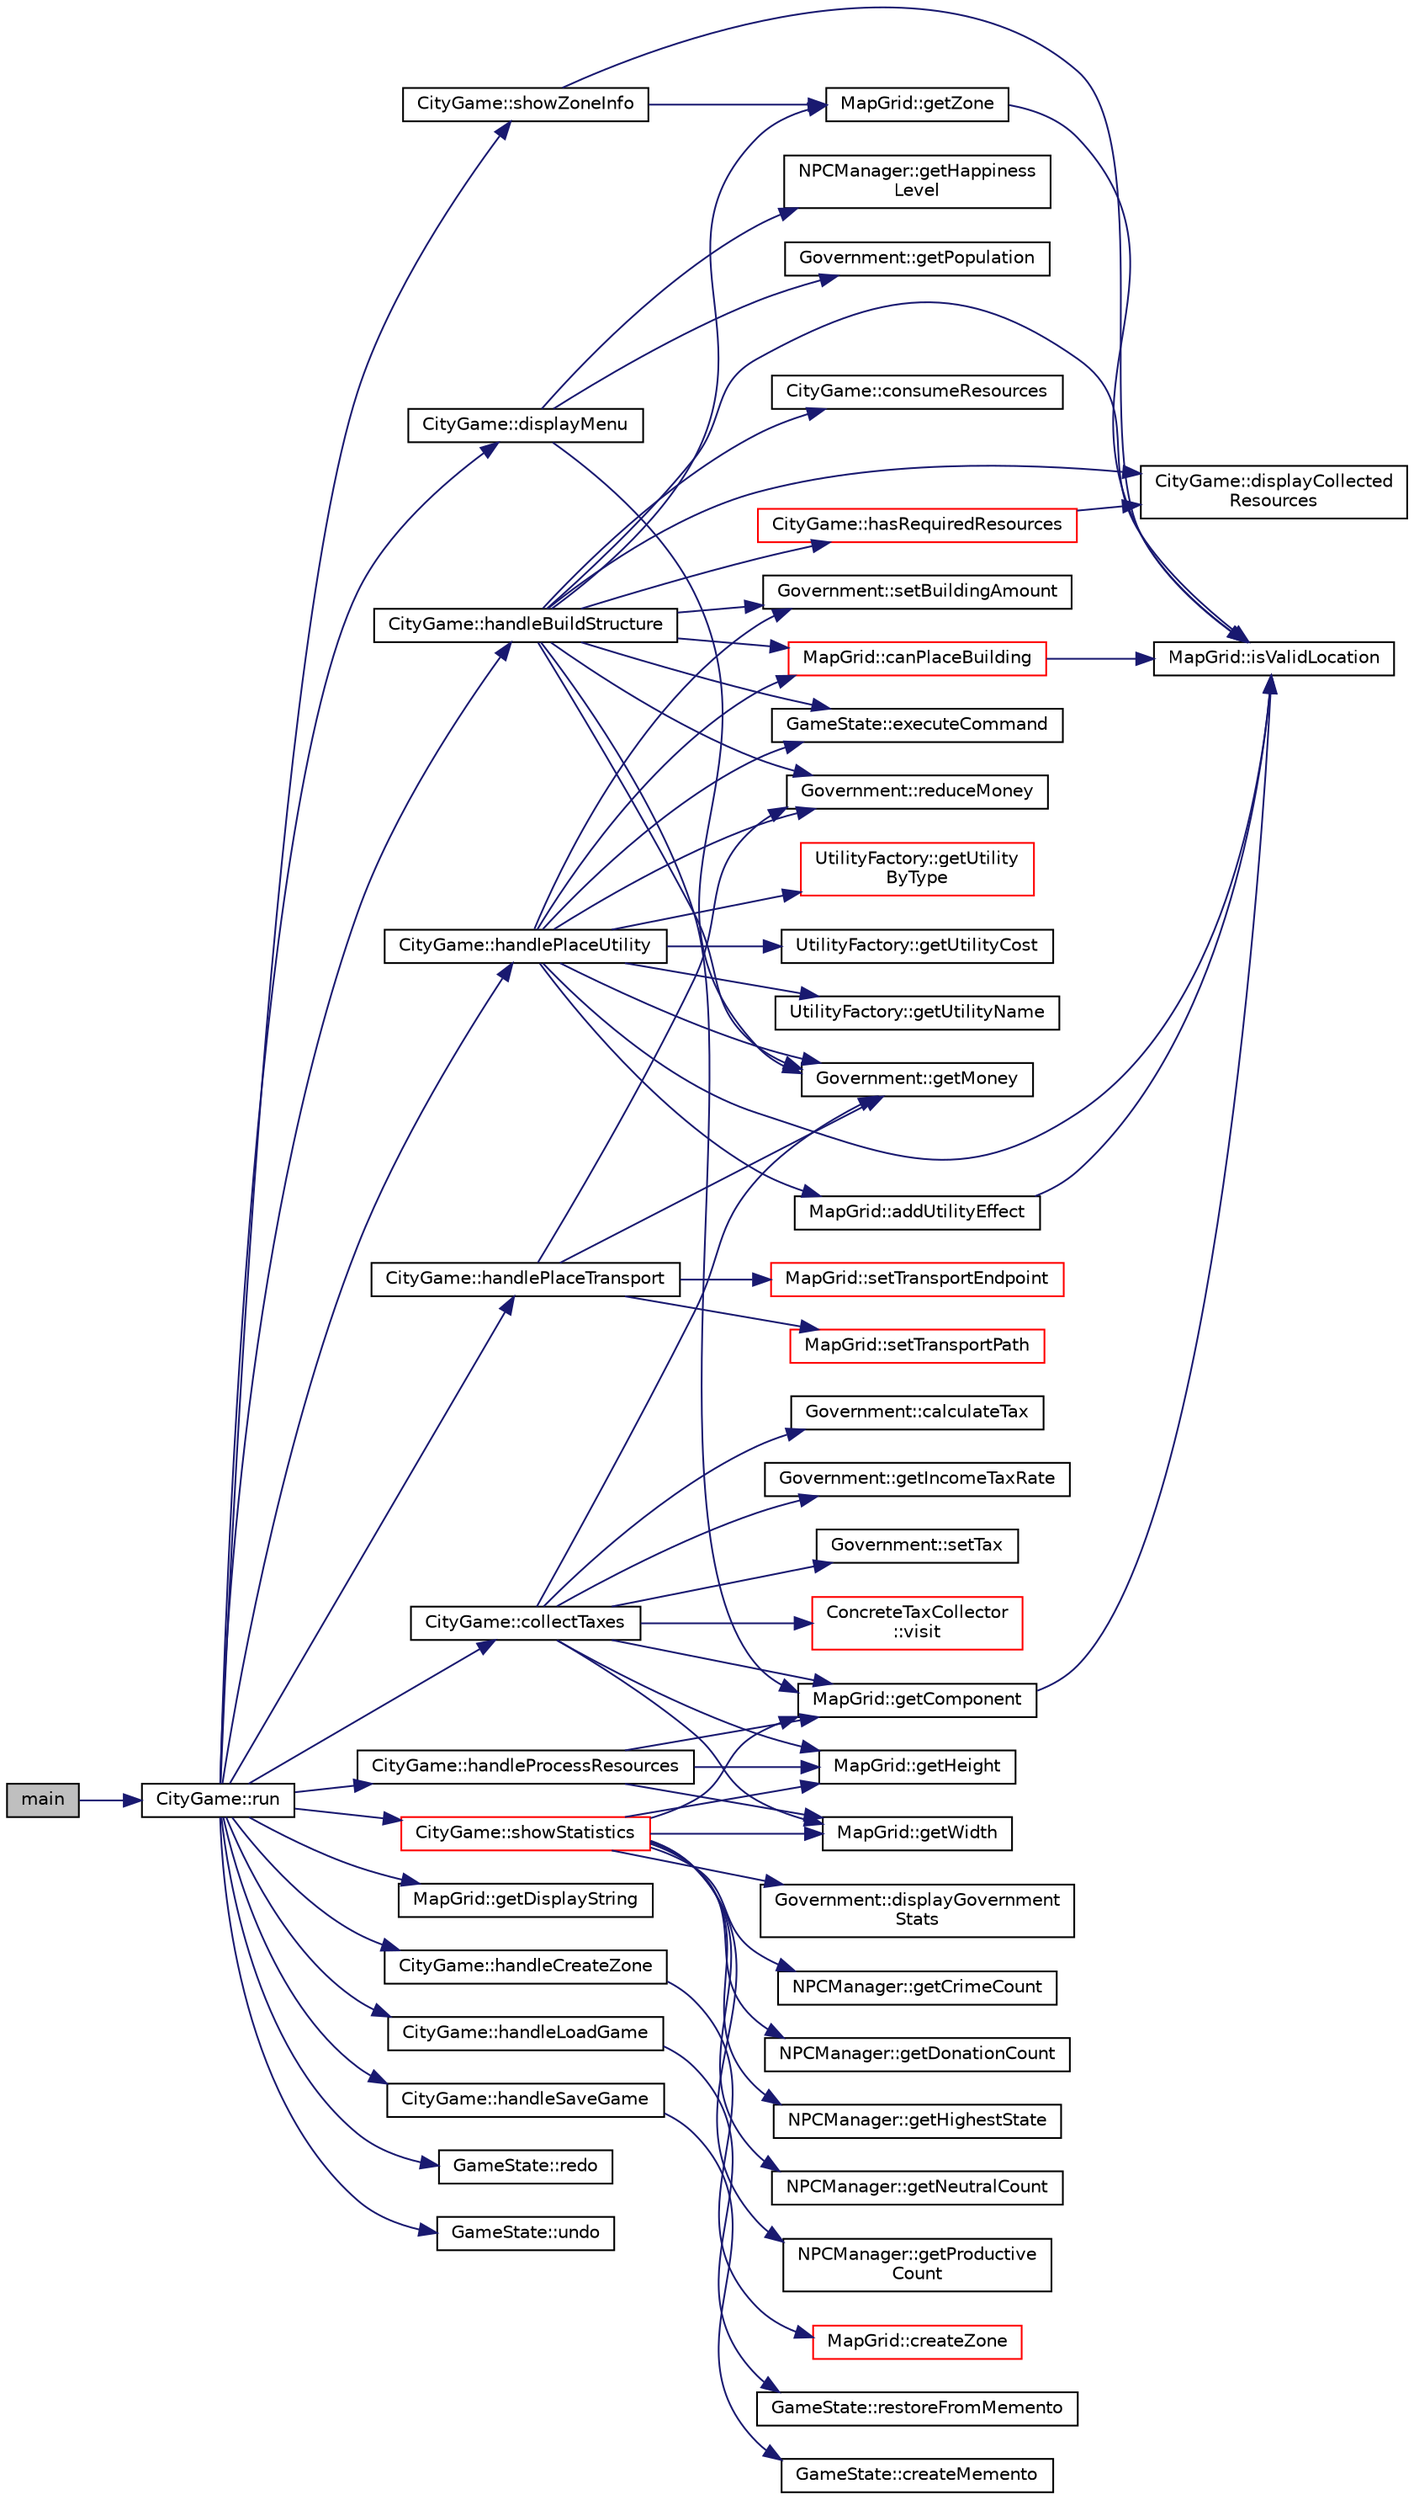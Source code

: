 digraph "main"
{
 // LATEX_PDF_SIZE
  edge [fontname="Helvetica",fontsize="10",labelfontname="Helvetica",labelfontsize="10"];
  node [fontname="Helvetica",fontsize="10",shape=record];
  rankdir="LR";
  Node1 [label="main",height=0.2,width=0.4,color="black", fillcolor="grey75", style="filled", fontcolor="black",tooltip=" "];
  Node1 -> Node2 [color="midnightblue",fontsize="10",style="solid"];
  Node2 [label="CityGame::run",height=0.2,width=0.4,color="black", fillcolor="white", style="filled",URL="$classCityGame.html#ad26bc885078e071e3ad2b40787fcca18",tooltip=" "];
  Node2 -> Node3 [color="midnightblue",fontsize="10",style="solid"];
  Node3 [label="CityGame::collectTaxes",height=0.2,width=0.4,color="black", fillcolor="white", style="filled",URL="$classCityGame.html#ab286962cca4449729475a62431fa3bc6",tooltip=" "];
  Node3 -> Node4 [color="midnightblue",fontsize="10",style="solid"];
  Node4 [label="Government::calculateTax",height=0.2,width=0.4,color="black", fillcolor="white", style="filled",URL="$classGovernment.html#af0ab45b88a2545890637ddcd10071ef4",tooltip="Calculates the tax revenue based on current settings."];
  Node3 -> Node5 [color="midnightblue",fontsize="10",style="solid"];
  Node5 [label="MapGrid::getComponent",height=0.2,width=0.4,color="black", fillcolor="white", style="filled",URL="$classMapGrid.html#a9c9677c2efbc436d1ec1e89bb9fd47b7",tooltip=" "];
  Node5 -> Node6 [color="midnightblue",fontsize="10",style="solid"];
  Node6 [label="MapGrid::isValidLocation",height=0.2,width=0.4,color="black", fillcolor="white", style="filled",URL="$classMapGrid.html#a609c06dd38f67e93a766d5bb8b9cb197",tooltip=" "];
  Node3 -> Node7 [color="midnightblue",fontsize="10",style="solid"];
  Node7 [label="MapGrid::getHeight",height=0.2,width=0.4,color="black", fillcolor="white", style="filled",URL="$classMapGrid.html#a3508bc4d4945a9be2c7ebe47ca5965f2",tooltip=" "];
  Node3 -> Node8 [color="midnightblue",fontsize="10",style="solid"];
  Node8 [label="Government::getIncomeTaxRate",height=0.2,width=0.4,color="black", fillcolor="white", style="filled",URL="$classGovernment.html#aa0500d2a69bb145fed8321a90ebdcf4a",tooltip="Gets the current income tax rate."];
  Node3 -> Node9 [color="midnightblue",fontsize="10",style="solid"];
  Node9 [label="Government::getMoney",height=0.2,width=0.4,color="black", fillcolor="white", style="filled",URL="$classGovernment.html#aa2f8430a40de5935049844c311382110",tooltip="Gets the current amount of money the government has."];
  Node3 -> Node10 [color="midnightblue",fontsize="10",style="solid"];
  Node10 [label="MapGrid::getWidth",height=0.2,width=0.4,color="black", fillcolor="white", style="filled",URL="$classMapGrid.html#a73f8e3dadd5b1c80f0d3d7b3df6d9ae9",tooltip=" "];
  Node3 -> Node11 [color="midnightblue",fontsize="10",style="solid"];
  Node11 [label="Government::setTax",height=0.2,width=0.4,color="black", fillcolor="white", style="filled",URL="$classGovernment.html#a1d925a490e5d0d8416f4366724865012",tooltip="Sets the tax rate."];
  Node3 -> Node12 [color="midnightblue",fontsize="10",style="solid"];
  Node12 [label="ConcreteTaxCollector\l::visit",height=0.2,width=0.4,color="red", fillcolor="white", style="filled",URL="$classConcreteTaxCollector.html#aff35926ad68639e9190cc2f5d4bdf54e",tooltip="Collects tax from a residential building."];
  Node2 -> Node19 [color="midnightblue",fontsize="10",style="solid"];
  Node19 [label="CityGame::displayMenu",height=0.2,width=0.4,color="black", fillcolor="white", style="filled",URL="$classCityGame.html#a2a952bf02a70fa83a8a5a4beae9c825e",tooltip=" "];
  Node19 -> Node20 [color="midnightblue",fontsize="10",style="solid"];
  Node20 [label="NPCManager::getHappiness\lLevel",height=0.2,width=0.4,color="black", fillcolor="white", style="filled",URL="$classNPCManager.html#ac21c34d2e87c6a8801bc4bfc1c6d0201",tooltip="Gets the current happiness level of NPCs."];
  Node19 -> Node9 [color="midnightblue",fontsize="10",style="solid"];
  Node19 -> Node21 [color="midnightblue",fontsize="10",style="solid"];
  Node21 [label="Government::getPopulation",height=0.2,width=0.4,color="black", fillcolor="white", style="filled",URL="$classGovernment.html#a41177521c660fed52a9b692b71c5af1f",tooltip="Gets the current population of the city."];
  Node2 -> Node22 [color="midnightblue",fontsize="10",style="solid"];
  Node22 [label="MapGrid::getDisplayString",height=0.2,width=0.4,color="black", fillcolor="white", style="filled",URL="$classMapGrid.html#adb0f0dde7b11641c523a38dce884944c",tooltip=" "];
  Node2 -> Node23 [color="midnightblue",fontsize="10",style="solid"];
  Node23 [label="CityGame::handleBuildStructure",height=0.2,width=0.4,color="black", fillcolor="white", style="filled",URL="$classCityGame.html#adef5c49d44b7b5faf191ec7c7684148d",tooltip=" "];
  Node23 -> Node24 [color="midnightblue",fontsize="10",style="solid"];
  Node24 [label="MapGrid::canPlaceBuilding",height=0.2,width=0.4,color="red", fillcolor="white", style="filled",URL="$classMapGrid.html#a1eea5ceaf006f0fa065dc80a2dc798e8",tooltip=" "];
  Node24 -> Node6 [color="midnightblue",fontsize="10",style="solid"];
  Node23 -> Node26 [color="midnightblue",fontsize="10",style="solid"];
  Node26 [label="CityGame::consumeResources",height=0.2,width=0.4,color="black", fillcolor="white", style="filled",URL="$classCityGame.html#abd072b5eec775c71177e098b93283075",tooltip=" "];
  Node23 -> Node27 [color="midnightblue",fontsize="10",style="solid"];
  Node27 [label="CityGame::displayCollected\lResources",height=0.2,width=0.4,color="black", fillcolor="white", style="filled",URL="$classCityGame.html#aaee4d6f62d60e6c34113f8ad46fd7f4e",tooltip=" "];
  Node23 -> Node28 [color="midnightblue",fontsize="10",style="solid"];
  Node28 [label="GameState::executeCommand",height=0.2,width=0.4,color="black", fillcolor="white", style="filled",URL="$classGameState.html#abf6e9d545191796a9a805c304722d230",tooltip="Executes a command and adds it to the command history."];
  Node23 -> Node5 [color="midnightblue",fontsize="10",style="solid"];
  Node23 -> Node9 [color="midnightblue",fontsize="10",style="solid"];
  Node23 -> Node29 [color="midnightblue",fontsize="10",style="solid"];
  Node29 [label="MapGrid::getZone",height=0.2,width=0.4,color="black", fillcolor="white", style="filled",URL="$classMapGrid.html#a5d58bb7cc44e649e44e1282eb4deada4",tooltip=" "];
  Node29 -> Node6 [color="midnightblue",fontsize="10",style="solid"];
  Node23 -> Node30 [color="midnightblue",fontsize="10",style="solid"];
  Node30 [label="CityGame::hasRequiredResources",height=0.2,width=0.4,color="red", fillcolor="white", style="filled",URL="$classCityGame.html#a9f181c1d58a087535143ca99306916c4",tooltip=" "];
  Node30 -> Node27 [color="midnightblue",fontsize="10",style="solid"];
  Node23 -> Node6 [color="midnightblue",fontsize="10",style="solid"];
  Node23 -> Node32 [color="midnightblue",fontsize="10",style="solid"];
  Node32 [label="Government::reduceMoney",height=0.2,width=0.4,color="black", fillcolor="white", style="filled",URL="$classGovernment.html#abc74e6201f243ebd3bef8e3881f4c403",tooltip="Reduces the government funds by a specified amount."];
  Node23 -> Node33 [color="midnightblue",fontsize="10",style="solid"];
  Node33 [label="Government::setBuildingAmount",height=0.2,width=0.4,color="black", fillcolor="white", style="filled",URL="$classGovernment.html#a637ea1083183e6733ecd787b4bb89595",tooltip="Sets the amount of a specified building type."];
  Node2 -> Node34 [color="midnightblue",fontsize="10",style="solid"];
  Node34 [label="CityGame::handleCreateZone",height=0.2,width=0.4,color="black", fillcolor="white", style="filled",URL="$classCityGame.html#a20ee6b8bf1a6f54c45cb73de906a8282",tooltip=" "];
  Node34 -> Node35 [color="midnightblue",fontsize="10",style="solid"];
  Node35 [label="MapGrid::createZone",height=0.2,width=0.4,color="red", fillcolor="white", style="filled",URL="$classMapGrid.html#a799c5f887a651f71f8ebfbc8bf18e52d",tooltip=" "];
  Node2 -> Node39 [color="midnightblue",fontsize="10",style="solid"];
  Node39 [label="CityGame::handleLoadGame",height=0.2,width=0.4,color="black", fillcolor="white", style="filled",URL="$classCityGame.html#aaa907d85379e71a9bf7a3d573f2d15da",tooltip=" "];
  Node39 -> Node40 [color="midnightblue",fontsize="10",style="solid"];
  Node40 [label="GameState::restoreFromMemento",height=0.2,width=0.4,color="black", fillcolor="white", style="filled",URL="$classGameState.html#a32ac71fc3feb75e71b93a3a892cf2878",tooltip="Restores the game state from a given memento."];
  Node2 -> Node41 [color="midnightblue",fontsize="10",style="solid"];
  Node41 [label="CityGame::handlePlaceTransport",height=0.2,width=0.4,color="black", fillcolor="white", style="filled",URL="$classCityGame.html#a01a7b85fe89c57b12bfdb291c348f638",tooltip=" "];
  Node41 -> Node9 [color="midnightblue",fontsize="10",style="solid"];
  Node41 -> Node32 [color="midnightblue",fontsize="10",style="solid"];
  Node41 -> Node42 [color="midnightblue",fontsize="10",style="solid"];
  Node42 [label="MapGrid::setTransportEndpoint",height=0.2,width=0.4,color="red", fillcolor="white", style="filled",URL="$classMapGrid.html#a1dc327fa02ba1448bda5b47969f48886",tooltip=" "];
  Node41 -> Node44 [color="midnightblue",fontsize="10",style="solid"];
  Node44 [label="MapGrid::setTransportPath",height=0.2,width=0.4,color="red", fillcolor="white", style="filled",URL="$classMapGrid.html#a4ed9f19232693a2c75ed7714f8439a82",tooltip=" "];
  Node2 -> Node45 [color="midnightblue",fontsize="10",style="solid"];
  Node45 [label="CityGame::handlePlaceUtility",height=0.2,width=0.4,color="black", fillcolor="white", style="filled",URL="$classCityGame.html#ab3ae97e4d2c87052b1a0635d5a2bcb77",tooltip=" "];
  Node45 -> Node46 [color="midnightblue",fontsize="10",style="solid"];
  Node46 [label="MapGrid::addUtilityEffect",height=0.2,width=0.4,color="black", fillcolor="white", style="filled",URL="$classMapGrid.html#a8a7c0f890a0c611571a3a9045d73b2bc",tooltip=" "];
  Node46 -> Node6 [color="midnightblue",fontsize="10",style="solid"];
  Node45 -> Node24 [color="midnightblue",fontsize="10",style="solid"];
  Node45 -> Node28 [color="midnightblue",fontsize="10",style="solid"];
  Node45 -> Node9 [color="midnightblue",fontsize="10",style="solid"];
  Node45 -> Node47 [color="midnightblue",fontsize="10",style="solid"];
  Node47 [label="UtilityFactory::getUtility\lByType",height=0.2,width=0.4,color="red", fillcolor="white", style="filled",URL="$classUtilityFactory.html#ae16a15a9a503b05f2b688adde34fc960",tooltip="Retrieves a utility flyweight instance by its numeric type."];
  Node45 -> Node49 [color="midnightblue",fontsize="10",style="solid"];
  Node49 [label="UtilityFactory::getUtilityCost",height=0.2,width=0.4,color="black", fillcolor="white", style="filled",URL="$classUtilityFactory.html#a508618dffeec81dbf563ba7e5b390815",tooltip="Gets the cost of the utility based on its numeric type."];
  Node45 -> Node50 [color="midnightblue",fontsize="10",style="solid"];
  Node50 [label="UtilityFactory::getUtilityName",height=0.2,width=0.4,color="black", fillcolor="white", style="filled",URL="$classUtilityFactory.html#ac461aa6311dd849c435ed2125c4fdc20",tooltip="Gets the name of the utility based on its numeric type."];
  Node45 -> Node6 [color="midnightblue",fontsize="10",style="solid"];
  Node45 -> Node32 [color="midnightblue",fontsize="10",style="solid"];
  Node45 -> Node33 [color="midnightblue",fontsize="10",style="solid"];
  Node2 -> Node51 [color="midnightblue",fontsize="10",style="solid"];
  Node51 [label="CityGame::handleProcessResources",height=0.2,width=0.4,color="black", fillcolor="white", style="filled",URL="$classCityGame.html#addcb4e07c76c1f163be52021d4029c3b",tooltip=" "];
  Node51 -> Node5 [color="midnightblue",fontsize="10",style="solid"];
  Node51 -> Node7 [color="midnightblue",fontsize="10",style="solid"];
  Node51 -> Node10 [color="midnightblue",fontsize="10",style="solid"];
  Node2 -> Node52 [color="midnightblue",fontsize="10",style="solid"];
  Node52 [label="CityGame::handleSaveGame",height=0.2,width=0.4,color="black", fillcolor="white", style="filled",URL="$classCityGame.html#a3b78d32844a4db23a82b07d9f63d98a6",tooltip=" "];
  Node52 -> Node53 [color="midnightblue",fontsize="10",style="solid"];
  Node53 [label="GameState::createMemento",height=0.2,width=0.4,color="black", fillcolor="white", style="filled",URL="$classGameState.html#a333a164f514d63a169fac893ab2ee664",tooltip="Creates a memento that captures the current game state."];
  Node2 -> Node54 [color="midnightblue",fontsize="10",style="solid"];
  Node54 [label="GameState::redo",height=0.2,width=0.4,color="black", fillcolor="white", style="filled",URL="$classGameState.html#ac708211f780aa0e3a08457a01ba5a31f",tooltip="Redoes the last undone command."];
  Node2 -> Node55 [color="midnightblue",fontsize="10",style="solid"];
  Node55 [label="CityGame::showStatistics",height=0.2,width=0.4,color="red", fillcolor="white", style="filled",URL="$classCityGame.html#a80179f957a5ae53c132901b08ac34fa5",tooltip=" "];
  Node55 -> Node56 [color="midnightblue",fontsize="10",style="solid"];
  Node56 [label="Government::displayGovernment\lStats",height=0.2,width=0.4,color="black", fillcolor="white", style="filled",URL="$classGovernment.html#aceac464a35057f762fe84f6613955637",tooltip="Displays the current statistics of the government."];
  Node55 -> Node5 [color="midnightblue",fontsize="10",style="solid"];
  Node55 -> Node57 [color="midnightblue",fontsize="10",style="solid"];
  Node57 [label="NPCManager::getCrimeCount",height=0.2,width=0.4,color="black", fillcolor="white", style="filled",URL="$classNPCManager.html#aef57949eebfff083058a656219b8cc43",tooltip="Retrieves the count of NPCs in the Crime state."];
  Node55 -> Node58 [color="midnightblue",fontsize="10",style="solid"];
  Node58 [label="NPCManager::getDonationCount",height=0.2,width=0.4,color="black", fillcolor="white", style="filled",URL="$classNPCManager.html#a4eddd0fa270ec6fdb115de8c94d5ce32",tooltip="Retrieves the count of NPCs in the Donation (happy) state."];
  Node55 -> Node7 [color="midnightblue",fontsize="10",style="solid"];
  Node55 -> Node59 [color="midnightblue",fontsize="10",style="solid"];
  Node59 [label="NPCManager::getHighestState",height=0.2,width=0.4,color="black", fillcolor="white", style="filled",URL="$classNPCManager.html#a3d9ca8170cdadc9a47b78893c6383e1c",tooltip="Determines the state with the highest count."];
  Node55 -> Node60 [color="midnightblue",fontsize="10",style="solid"];
  Node60 [label="NPCManager::getNeutralCount",height=0.2,width=0.4,color="black", fillcolor="white", style="filled",URL="$classNPCManager.html#a87b812f4d1f79a397737a29ddddaa4fb",tooltip="Retrieves the count of NPCs in the Neutral state."];
  Node55 -> Node61 [color="midnightblue",fontsize="10",style="solid"];
  Node61 [label="NPCManager::getProductive\lCount",height=0.2,width=0.4,color="black", fillcolor="white", style="filled",URL="$classNPCManager.html#a127118e337db428998e8f9548b013b79",tooltip="Retrieves the count of NPCs in the Productive state."];
  Node55 -> Node10 [color="midnightblue",fontsize="10",style="solid"];
  Node2 -> Node63 [color="midnightblue",fontsize="10",style="solid"];
  Node63 [label="CityGame::showZoneInfo",height=0.2,width=0.4,color="black", fillcolor="white", style="filled",URL="$classCityGame.html#ad755c82acf274907e597a339a8d7f860",tooltip=" "];
  Node63 -> Node29 [color="midnightblue",fontsize="10",style="solid"];
  Node63 -> Node6 [color="midnightblue",fontsize="10",style="solid"];
  Node2 -> Node64 [color="midnightblue",fontsize="10",style="solid"];
  Node64 [label="GameState::undo",height=0.2,width=0.4,color="black", fillcolor="white", style="filled",URL="$classGameState.html#a4fd55f309ab32a0d95990991fcca1da5",tooltip="Undoes the last executed command."];
}
